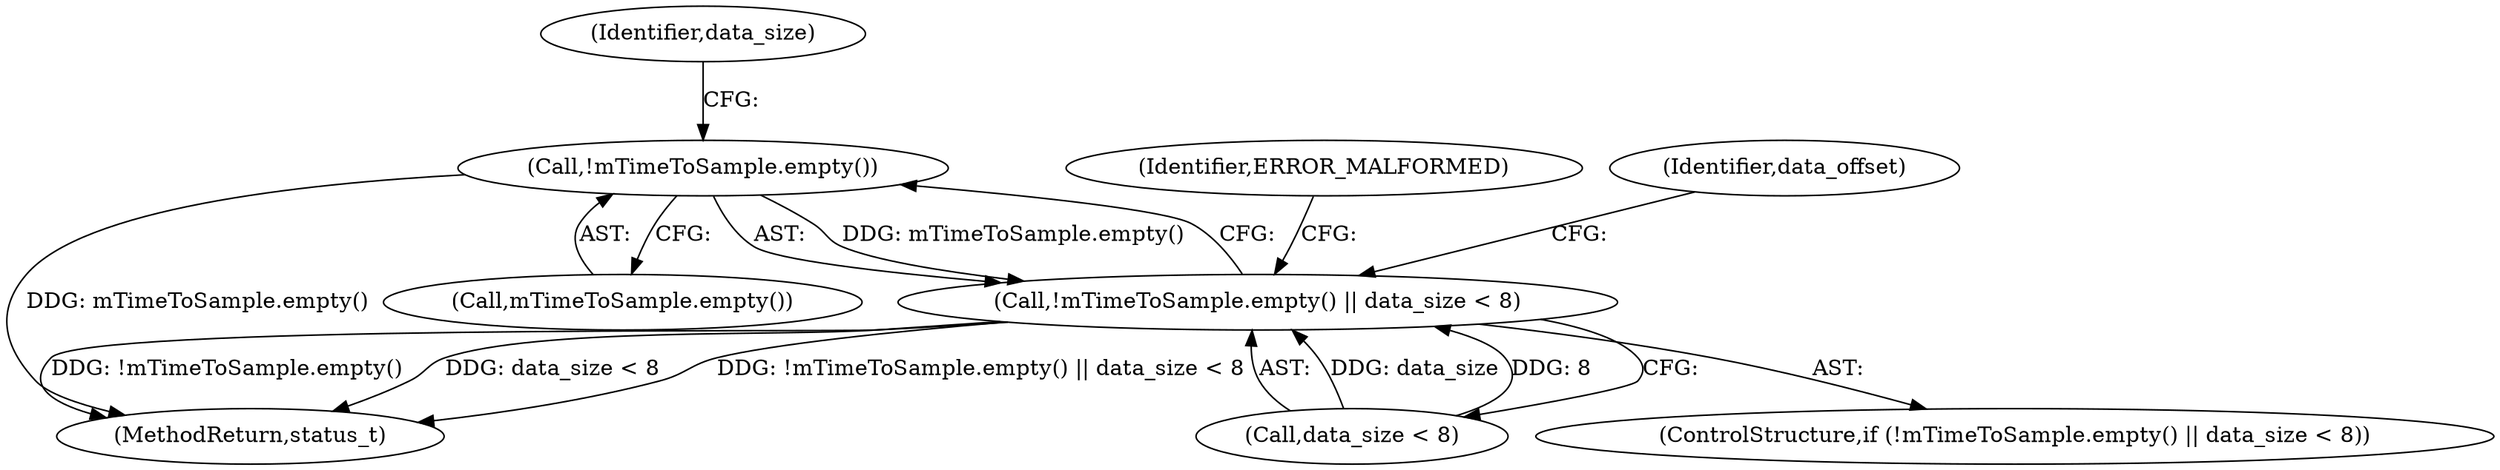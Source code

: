 digraph "1_Android_b57b3967b1a42dd505dbe4fcf1e1d810e3ae3777_1@del" {
"1000106" [label="(Call,!mTimeToSample.empty())"];
"1000105" [label="(Call,!mTimeToSample.empty() || data_size < 8)"];
"1000104" [label="(ControlStructure,if (!mTimeToSample.empty() || data_size < 8))"];
"1000107" [label="(Call,mTimeToSample.empty())"];
"1000106" [label="(Call,!mTimeToSample.empty())"];
"1000109" [label="(Identifier,data_size)"];
"1000113" [label="(Identifier,ERROR_MALFORMED)"];
"1000198" [label="(MethodReturn,status_t)"];
"1000118" [label="(Identifier,data_offset)"];
"1000105" [label="(Call,!mTimeToSample.empty() || data_size < 8)"];
"1000108" [label="(Call,data_size < 8)"];
"1000106" -> "1000105"  [label="AST: "];
"1000106" -> "1000107"  [label="CFG: "];
"1000107" -> "1000106"  [label="AST: "];
"1000109" -> "1000106"  [label="CFG: "];
"1000105" -> "1000106"  [label="CFG: "];
"1000106" -> "1000198"  [label="DDG: mTimeToSample.empty()"];
"1000106" -> "1000105"  [label="DDG: mTimeToSample.empty()"];
"1000105" -> "1000104"  [label="AST: "];
"1000105" -> "1000108"  [label="CFG: "];
"1000108" -> "1000105"  [label="AST: "];
"1000113" -> "1000105"  [label="CFG: "];
"1000118" -> "1000105"  [label="CFG: "];
"1000105" -> "1000198"  [label="DDG: data_size < 8"];
"1000105" -> "1000198"  [label="DDG: !mTimeToSample.empty() || data_size < 8"];
"1000105" -> "1000198"  [label="DDG: !mTimeToSample.empty()"];
"1000108" -> "1000105"  [label="DDG: data_size"];
"1000108" -> "1000105"  [label="DDG: 8"];
}
